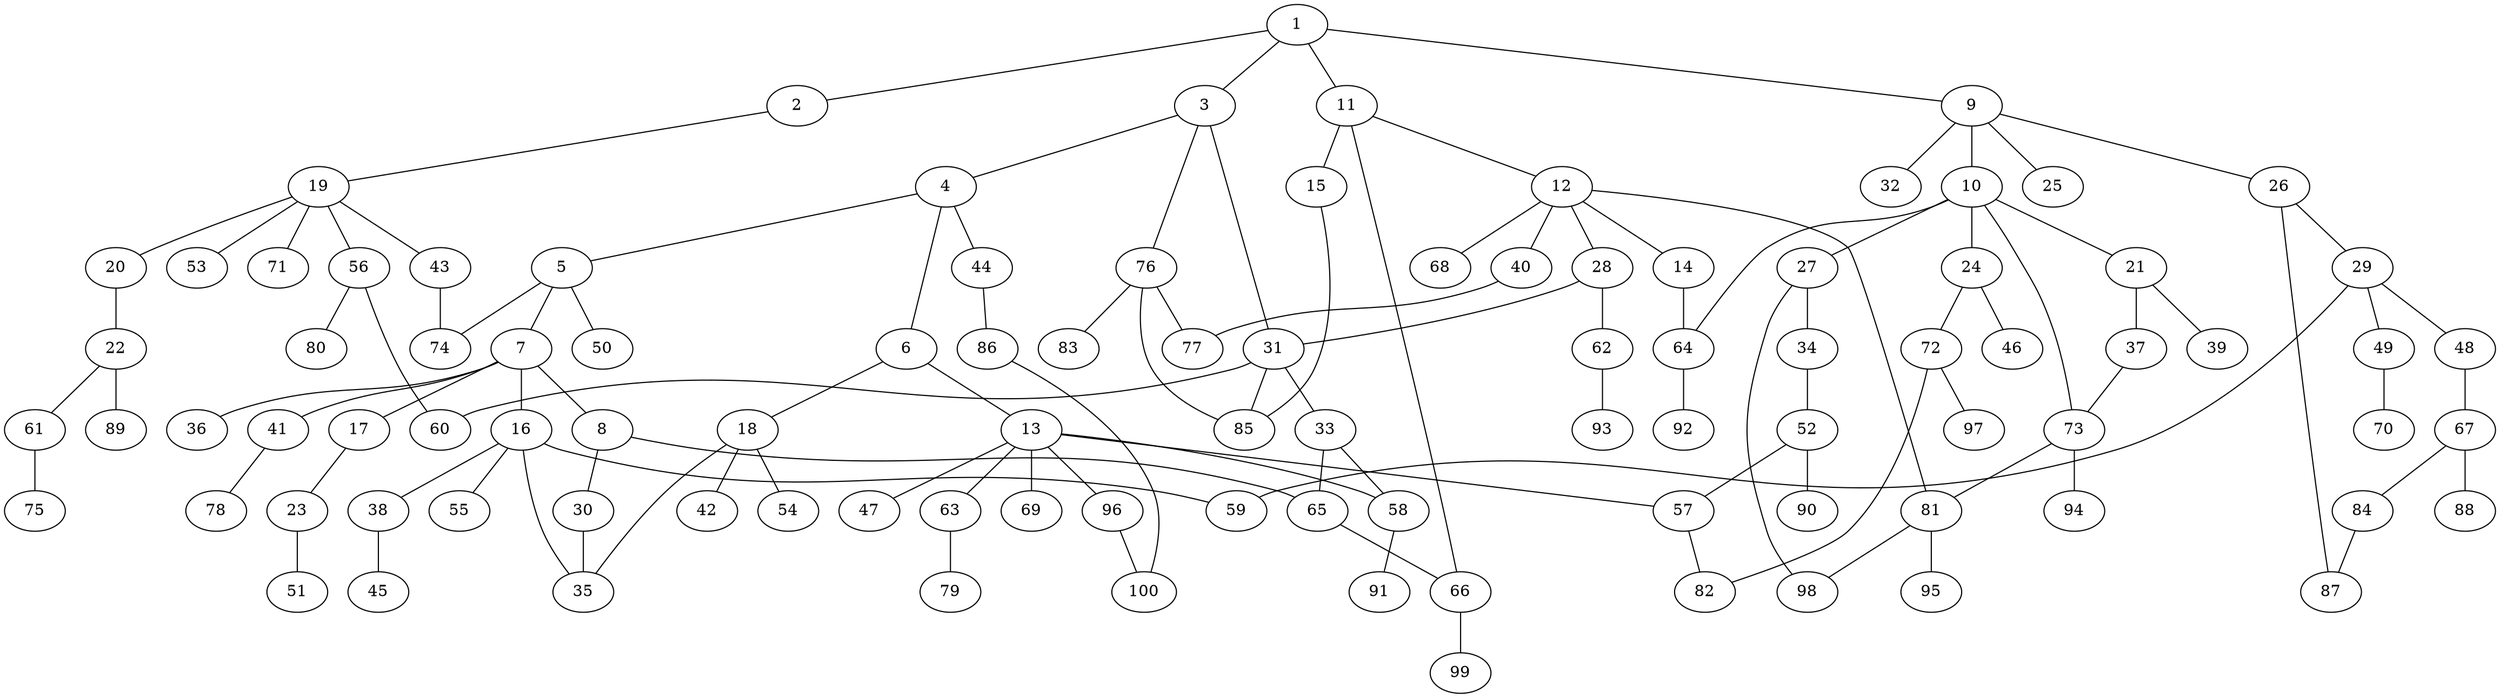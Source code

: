 graph graphname {1--2
1--3
1--9
1--11
2--19
3--4
3--31
3--76
4--5
4--6
4--44
5--7
5--50
5--74
6--13
6--18
7--8
7--16
7--17
7--36
7--41
8--30
8--65
9--10
9--25
9--26
9--32
10--21
10--24
10--27
10--64
10--73
11--12
11--15
11--66
12--14
12--28
12--40
12--68
12--81
13--47
13--57
13--58
13--63
13--69
13--96
14--64
15--85
16--35
16--38
16--55
16--59
17--23
18--35
18--42
18--54
19--20
19--43
19--53
19--56
19--71
20--22
21--37
21--39
22--61
22--89
23--51
24--46
24--72
26--29
26--87
27--34
27--98
28--31
28--62
29--48
29--49
29--59
30--35
31--33
31--60
31--85
33--58
33--65
34--52
37--73
38--45
40--77
41--78
43--74
44--86
48--67
49--70
52--57
52--90
56--60
56--80
57--82
58--91
61--75
62--93
63--79
64--92
65--66
66--99
67--84
67--88
72--82
72--97
73--81
73--94
76--77
76--83
76--85
81--95
81--98
84--87
86--100
96--100
}